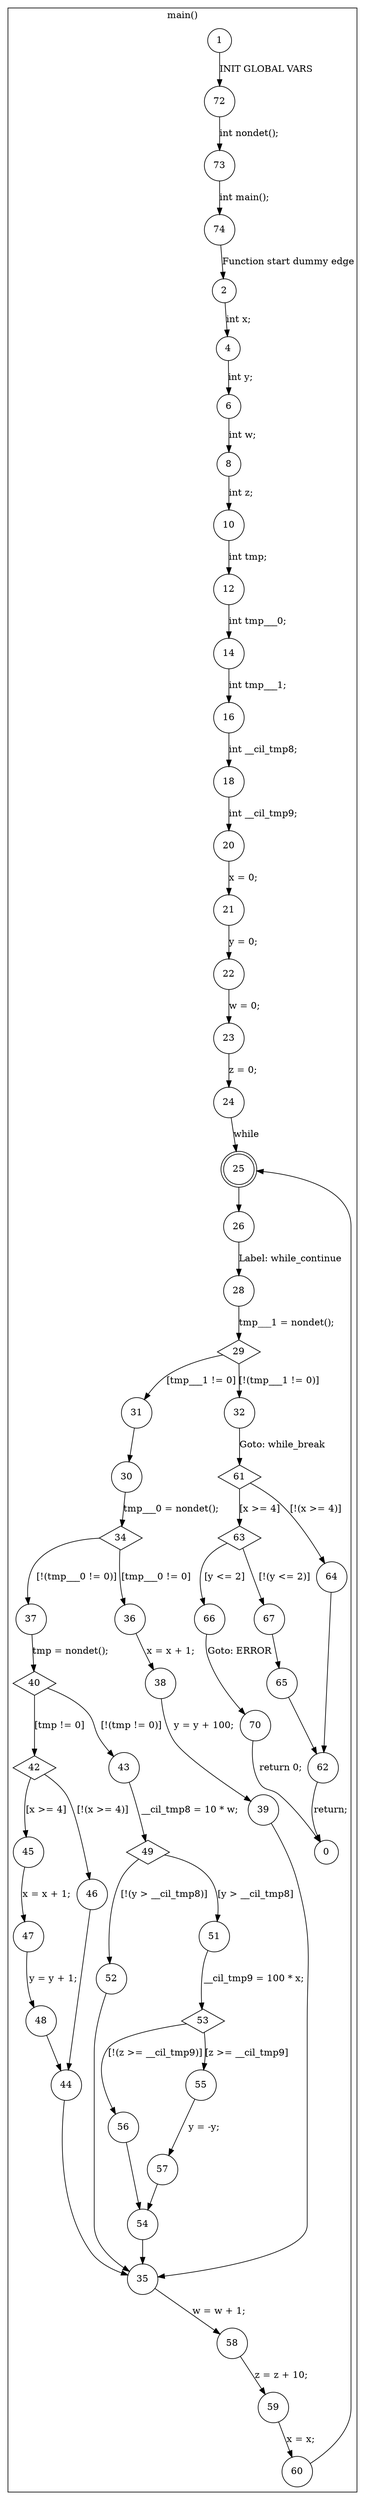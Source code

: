 digraph CFA {
25 [shape="doublecircle"]
29 [shape="diamond"]
29 [shape="diamond"]
34 [shape="diamond"]
34 [shape="diamond"]
40 [shape="diamond"]
40 [shape="diamond"]
42 [shape="diamond"]
42 [shape="diamond"]
49 [shape="diamond"]
49 [shape="diamond"]
53 [shape="diamond"]
53 [shape="diamond"]
61 [shape="diamond"]
61 [shape="diamond"]
63 [shape="diamond"]
63 [shape="diamond"]
node [shape="circle"]
subgraph cluster_main {
label="main()"
1 -> 72 [label="INIT GLOBAL VARS"]
72 -> 73 [label="int nondet();"]
73 -> 74 [label="int main();"]
74 -> 2 [label="Function start dummy edge"]
2 -> 4 [label="int x;"]
4 -> 6 [label="int y;"]
6 -> 8 [label="int w;"]
8 -> 10 [label="int z;"]
10 -> 12 [label="int tmp;"]
12 -> 14 [label="int tmp___0;"]
14 -> 16 [label="int tmp___1;"]
16 -> 18 [label="int __cil_tmp8;"]
18 -> 20 [label="int __cil_tmp9;"]
20 -> 21 [label="x = 0;"]
21 -> 22 [label="y = 0;"]
22 -> 23 [label="w = 0;"]
23 -> 24 [label="z = 0;"]
24 -> 25 [label="while"]
25 -> 26 [label=""]
26 -> 28 [label="Label: while_continue"]
28 -> 29 [label="tmp___1 = nondet();"]
29 -> 32 [label="[!(tmp___1 != 0)]"]
29 -> 31 [label="[tmp___1 != 0]"]
31 -> 30 [label=""]
30 -> 34 [label="tmp___0 = nondet();"]
34 -> 37 [label="[!(tmp___0 != 0)]"]
34 -> 36 [label="[tmp___0 != 0]"]
36 -> 38 [label="x = x + 1;"]
38 -> 39 [label="y = y + 100;"]
39 -> 35 [label=""]
35 -> 58 [label="w = w + 1;"]
58 -> 59 [label="z = z + 10;"]
59 -> 60 [label="x = x;"]
60 -> 25 [label=""]
37 -> 40 [label="tmp = nondet();"]
40 -> 43 [label="[!(tmp != 0)]"]
40 -> 42 [label="[tmp != 0]"]
42 -> 46 [label="[!(x >= 4)]"]
42 -> 45 [label="[x >= 4]"]
45 -> 47 [label="x = x + 1;"]
47 -> 48 [label="y = y + 1;"]
48 -> 44 [label=""]
44 -> 35 [label=""]
46 -> 44 [label=""]
43 -> 49 [label="__cil_tmp8 = 10 * w;"]
49 -> 52 [label="[!(y > __cil_tmp8)]"]
49 -> 51 [label="[y > __cil_tmp8]"]
51 -> 53 [label="__cil_tmp9 = 100 * x;"]
53 -> 56 [label="[!(z >= __cil_tmp9)]"]
53 -> 55 [label="[z >= __cil_tmp9]"]
55 -> 57 [label="y = -y;"]
57 -> 54 [label=""]
54 -> 35 [label=""]
56 -> 54 [label=""]
52 -> 35 [label=""]
32 -> 61 [label="Goto: while_break"]
61 -> 64 [label="[!(x >= 4)]"]
61 -> 63 [label="[x >= 4]"]
63 -> 67 [label="[!(y <= 2)]"]
63 -> 66 [label="[y <= 2]"]
66 -> 70 [label="Goto: ERROR"]
70 -> 0 [label="return 0;"]
67 -> 65 [label=""]
65 -> 62 [label=""]
62 -> 0 [label="return;"]
64 -> 62 [label=""]}
}